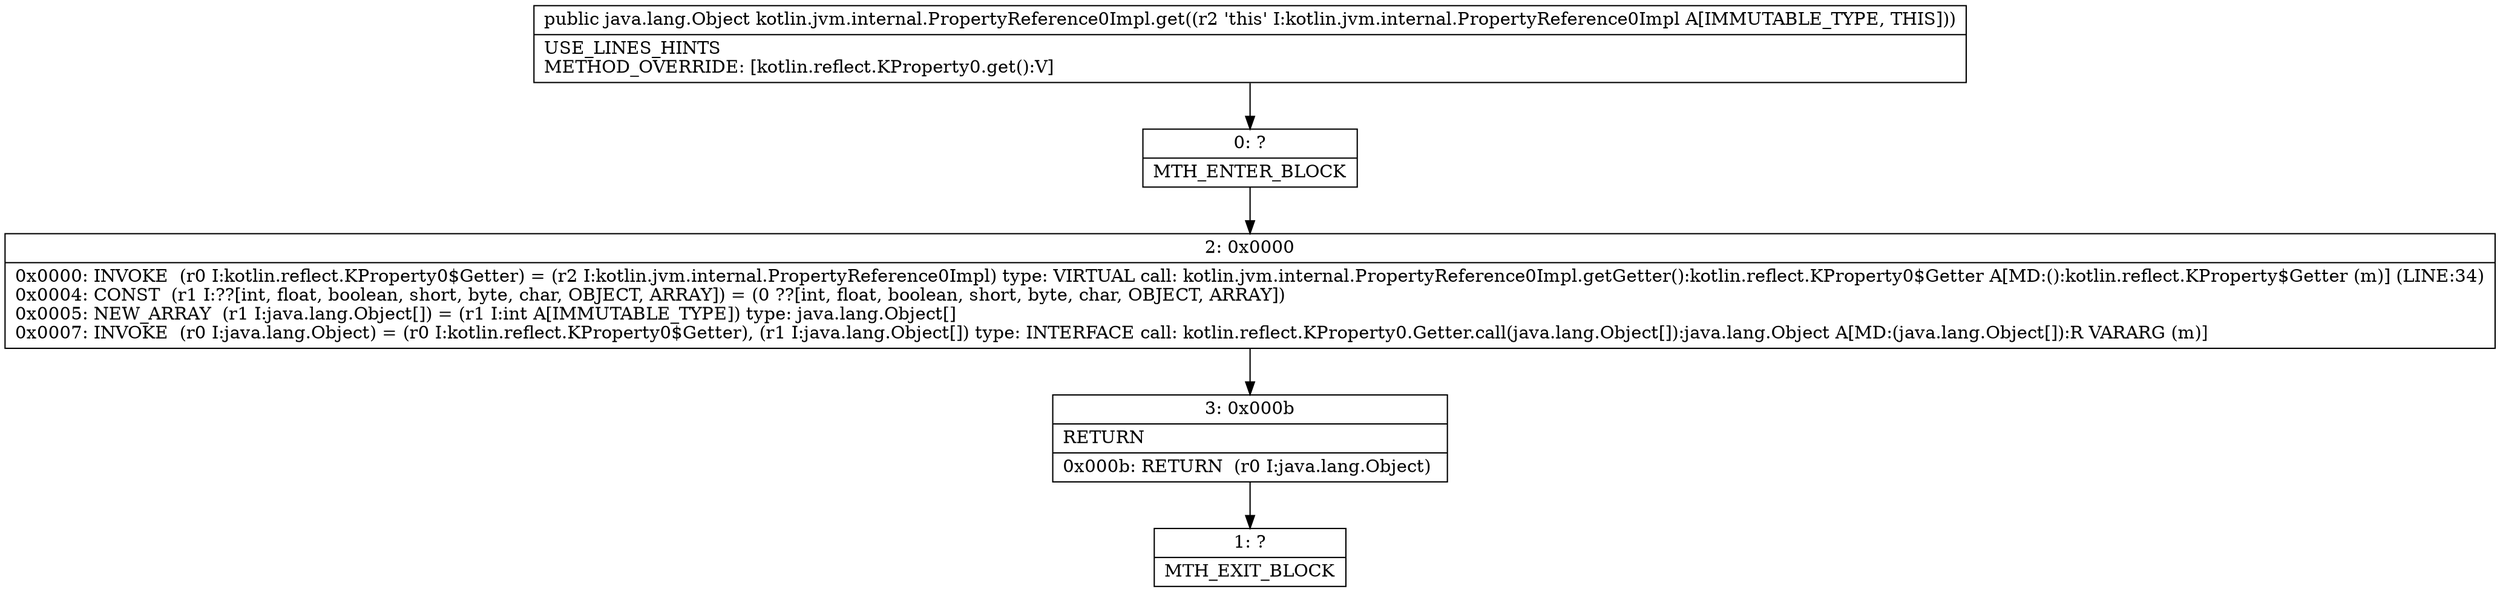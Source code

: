 digraph "CFG forkotlin.jvm.internal.PropertyReference0Impl.get()Ljava\/lang\/Object;" {
Node_0 [shape=record,label="{0\:\ ?|MTH_ENTER_BLOCK\l}"];
Node_2 [shape=record,label="{2\:\ 0x0000|0x0000: INVOKE  (r0 I:kotlin.reflect.KProperty0$Getter) = (r2 I:kotlin.jvm.internal.PropertyReference0Impl) type: VIRTUAL call: kotlin.jvm.internal.PropertyReference0Impl.getGetter():kotlin.reflect.KProperty0$Getter A[MD:():kotlin.reflect.KProperty$Getter (m)] (LINE:34)\l0x0004: CONST  (r1 I:??[int, float, boolean, short, byte, char, OBJECT, ARRAY]) = (0 ??[int, float, boolean, short, byte, char, OBJECT, ARRAY]) \l0x0005: NEW_ARRAY  (r1 I:java.lang.Object[]) = (r1 I:int A[IMMUTABLE_TYPE]) type: java.lang.Object[] \l0x0007: INVOKE  (r0 I:java.lang.Object) = (r0 I:kotlin.reflect.KProperty0$Getter), (r1 I:java.lang.Object[]) type: INTERFACE call: kotlin.reflect.KProperty0.Getter.call(java.lang.Object[]):java.lang.Object A[MD:(java.lang.Object[]):R VARARG (m)]\l}"];
Node_3 [shape=record,label="{3\:\ 0x000b|RETURN\l|0x000b: RETURN  (r0 I:java.lang.Object) \l}"];
Node_1 [shape=record,label="{1\:\ ?|MTH_EXIT_BLOCK\l}"];
MethodNode[shape=record,label="{public java.lang.Object kotlin.jvm.internal.PropertyReference0Impl.get((r2 'this' I:kotlin.jvm.internal.PropertyReference0Impl A[IMMUTABLE_TYPE, THIS]))  | USE_LINES_HINTS\lMETHOD_OVERRIDE: [kotlin.reflect.KProperty0.get():V]\l}"];
MethodNode -> Node_0;Node_0 -> Node_2;
Node_2 -> Node_3;
Node_3 -> Node_1;
}

